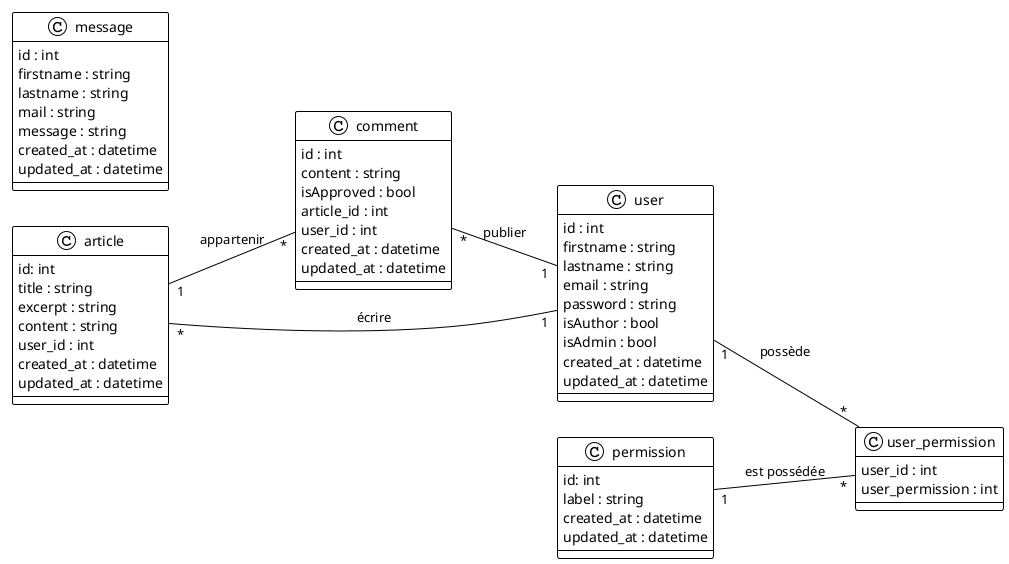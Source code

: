 @startuml

!theme plain
left to right direction

class article {
    id: int
    title : string
    excerpt : string
    content : string
    user_id : int
    created_at : datetime
    updated_at : datetime
}

class comment {
    id : int
    content : string
    isApproved : bool
    article_id : int
    user_id : int
    created_at : datetime
    updated_at : datetime
}

class user {
    id : int
    firstname : string
    lastname : string
    email : string
    password : string
    isAuthor : bool
    isAdmin : bool
    created_at : datetime
    updated_at : datetime
}

class permission {
    id: int
    label : string
    created_at : datetime
    updated_at : datetime
}

class user_permission {
    user_id : int
    user_permission : int
}

class message {
    id : int
    firstname : string
    lastname : string
    mail : string
    message : string
    created_at : datetime
    updated_at : datetime
}

article "*" -- "1" user : écrire
comment "*" -- "1" user : publier
permission "1" -- "*" user_permission : est possédée
user "1" -- "*" user_permission : possède
article "1" -- "*" comment : appartenir

@enduml